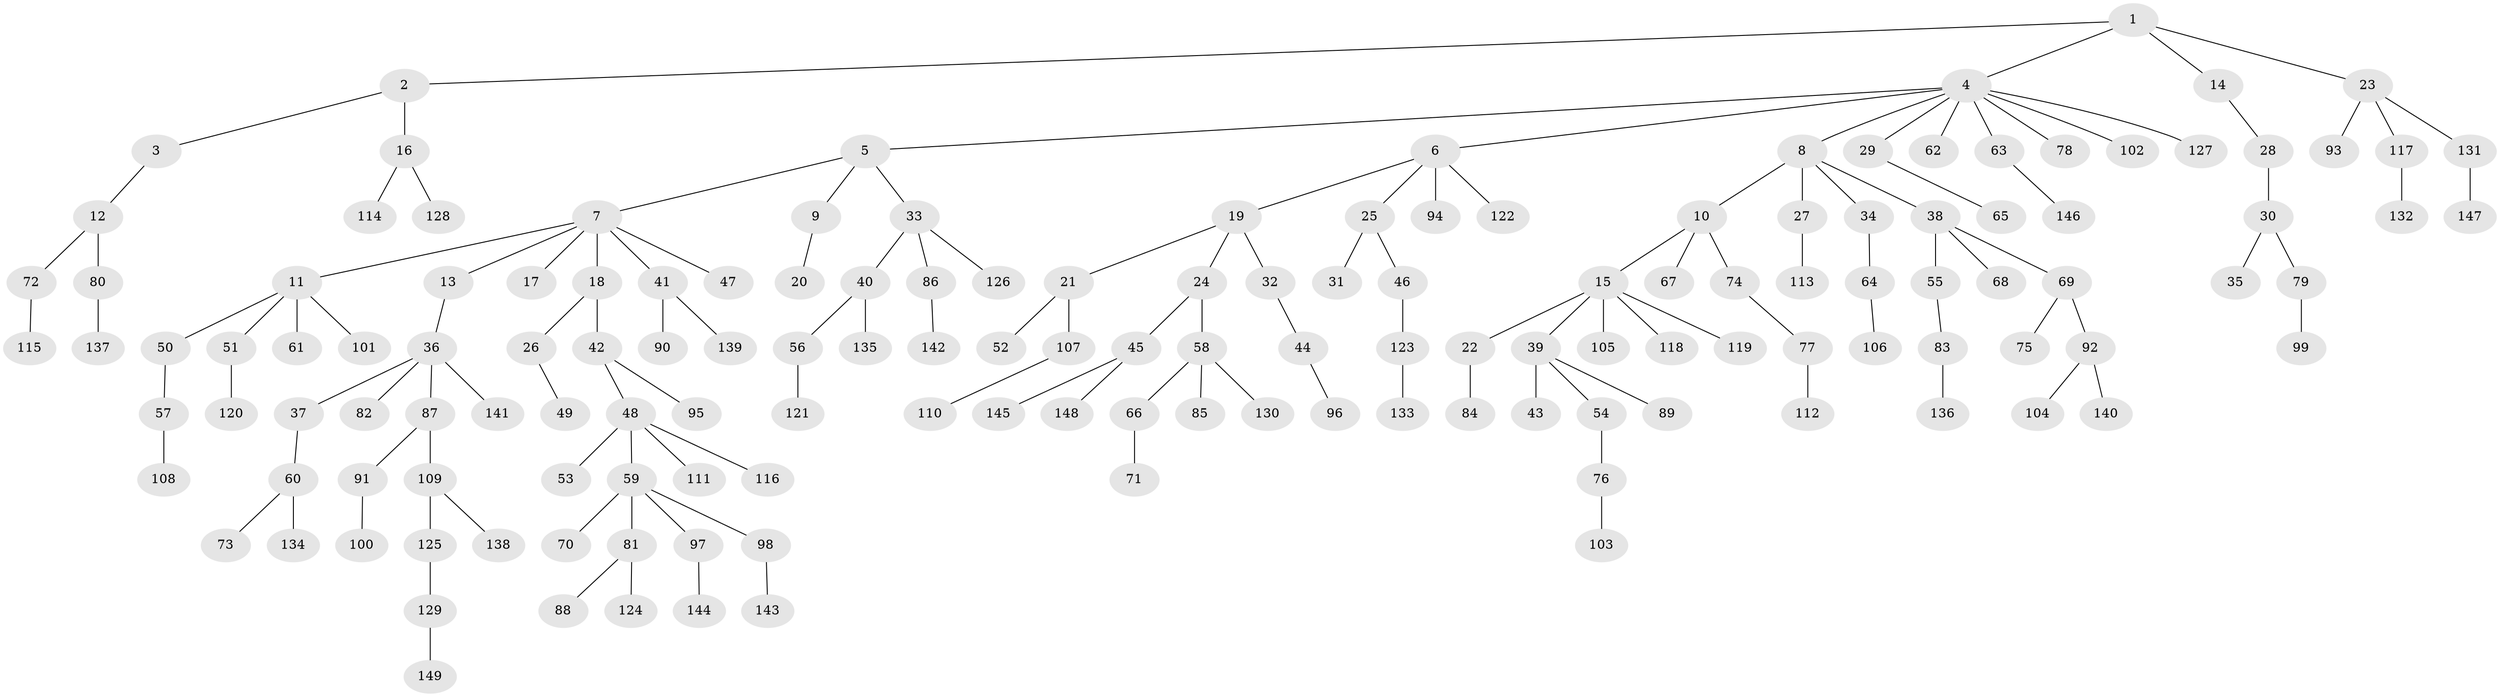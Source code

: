 // Generated by graph-tools (version 1.1) at 2025/36/03/09/25 02:36:33]
// undirected, 149 vertices, 148 edges
graph export_dot {
graph [start="1"]
  node [color=gray90,style=filled];
  1;
  2;
  3;
  4;
  5;
  6;
  7;
  8;
  9;
  10;
  11;
  12;
  13;
  14;
  15;
  16;
  17;
  18;
  19;
  20;
  21;
  22;
  23;
  24;
  25;
  26;
  27;
  28;
  29;
  30;
  31;
  32;
  33;
  34;
  35;
  36;
  37;
  38;
  39;
  40;
  41;
  42;
  43;
  44;
  45;
  46;
  47;
  48;
  49;
  50;
  51;
  52;
  53;
  54;
  55;
  56;
  57;
  58;
  59;
  60;
  61;
  62;
  63;
  64;
  65;
  66;
  67;
  68;
  69;
  70;
  71;
  72;
  73;
  74;
  75;
  76;
  77;
  78;
  79;
  80;
  81;
  82;
  83;
  84;
  85;
  86;
  87;
  88;
  89;
  90;
  91;
  92;
  93;
  94;
  95;
  96;
  97;
  98;
  99;
  100;
  101;
  102;
  103;
  104;
  105;
  106;
  107;
  108;
  109;
  110;
  111;
  112;
  113;
  114;
  115;
  116;
  117;
  118;
  119;
  120;
  121;
  122;
  123;
  124;
  125;
  126;
  127;
  128;
  129;
  130;
  131;
  132;
  133;
  134;
  135;
  136;
  137;
  138;
  139;
  140;
  141;
  142;
  143;
  144;
  145;
  146;
  147;
  148;
  149;
  1 -- 2;
  1 -- 4;
  1 -- 14;
  1 -- 23;
  2 -- 3;
  2 -- 16;
  3 -- 12;
  4 -- 5;
  4 -- 6;
  4 -- 8;
  4 -- 29;
  4 -- 62;
  4 -- 63;
  4 -- 78;
  4 -- 102;
  4 -- 127;
  5 -- 7;
  5 -- 9;
  5 -- 33;
  6 -- 19;
  6 -- 25;
  6 -- 94;
  6 -- 122;
  7 -- 11;
  7 -- 13;
  7 -- 17;
  7 -- 18;
  7 -- 41;
  7 -- 47;
  8 -- 10;
  8 -- 27;
  8 -- 34;
  8 -- 38;
  9 -- 20;
  10 -- 15;
  10 -- 67;
  10 -- 74;
  11 -- 50;
  11 -- 51;
  11 -- 61;
  11 -- 101;
  12 -- 72;
  12 -- 80;
  13 -- 36;
  14 -- 28;
  15 -- 22;
  15 -- 39;
  15 -- 105;
  15 -- 118;
  15 -- 119;
  16 -- 114;
  16 -- 128;
  18 -- 26;
  18 -- 42;
  19 -- 21;
  19 -- 24;
  19 -- 32;
  21 -- 52;
  21 -- 107;
  22 -- 84;
  23 -- 93;
  23 -- 117;
  23 -- 131;
  24 -- 45;
  24 -- 58;
  25 -- 31;
  25 -- 46;
  26 -- 49;
  27 -- 113;
  28 -- 30;
  29 -- 65;
  30 -- 35;
  30 -- 79;
  32 -- 44;
  33 -- 40;
  33 -- 86;
  33 -- 126;
  34 -- 64;
  36 -- 37;
  36 -- 82;
  36 -- 87;
  36 -- 141;
  37 -- 60;
  38 -- 55;
  38 -- 68;
  38 -- 69;
  39 -- 43;
  39 -- 54;
  39 -- 89;
  40 -- 56;
  40 -- 135;
  41 -- 90;
  41 -- 139;
  42 -- 48;
  42 -- 95;
  44 -- 96;
  45 -- 145;
  45 -- 148;
  46 -- 123;
  48 -- 53;
  48 -- 59;
  48 -- 111;
  48 -- 116;
  50 -- 57;
  51 -- 120;
  54 -- 76;
  55 -- 83;
  56 -- 121;
  57 -- 108;
  58 -- 66;
  58 -- 85;
  58 -- 130;
  59 -- 70;
  59 -- 81;
  59 -- 97;
  59 -- 98;
  60 -- 73;
  60 -- 134;
  63 -- 146;
  64 -- 106;
  66 -- 71;
  69 -- 75;
  69 -- 92;
  72 -- 115;
  74 -- 77;
  76 -- 103;
  77 -- 112;
  79 -- 99;
  80 -- 137;
  81 -- 88;
  81 -- 124;
  83 -- 136;
  86 -- 142;
  87 -- 91;
  87 -- 109;
  91 -- 100;
  92 -- 104;
  92 -- 140;
  97 -- 144;
  98 -- 143;
  107 -- 110;
  109 -- 125;
  109 -- 138;
  117 -- 132;
  123 -- 133;
  125 -- 129;
  129 -- 149;
  131 -- 147;
}
